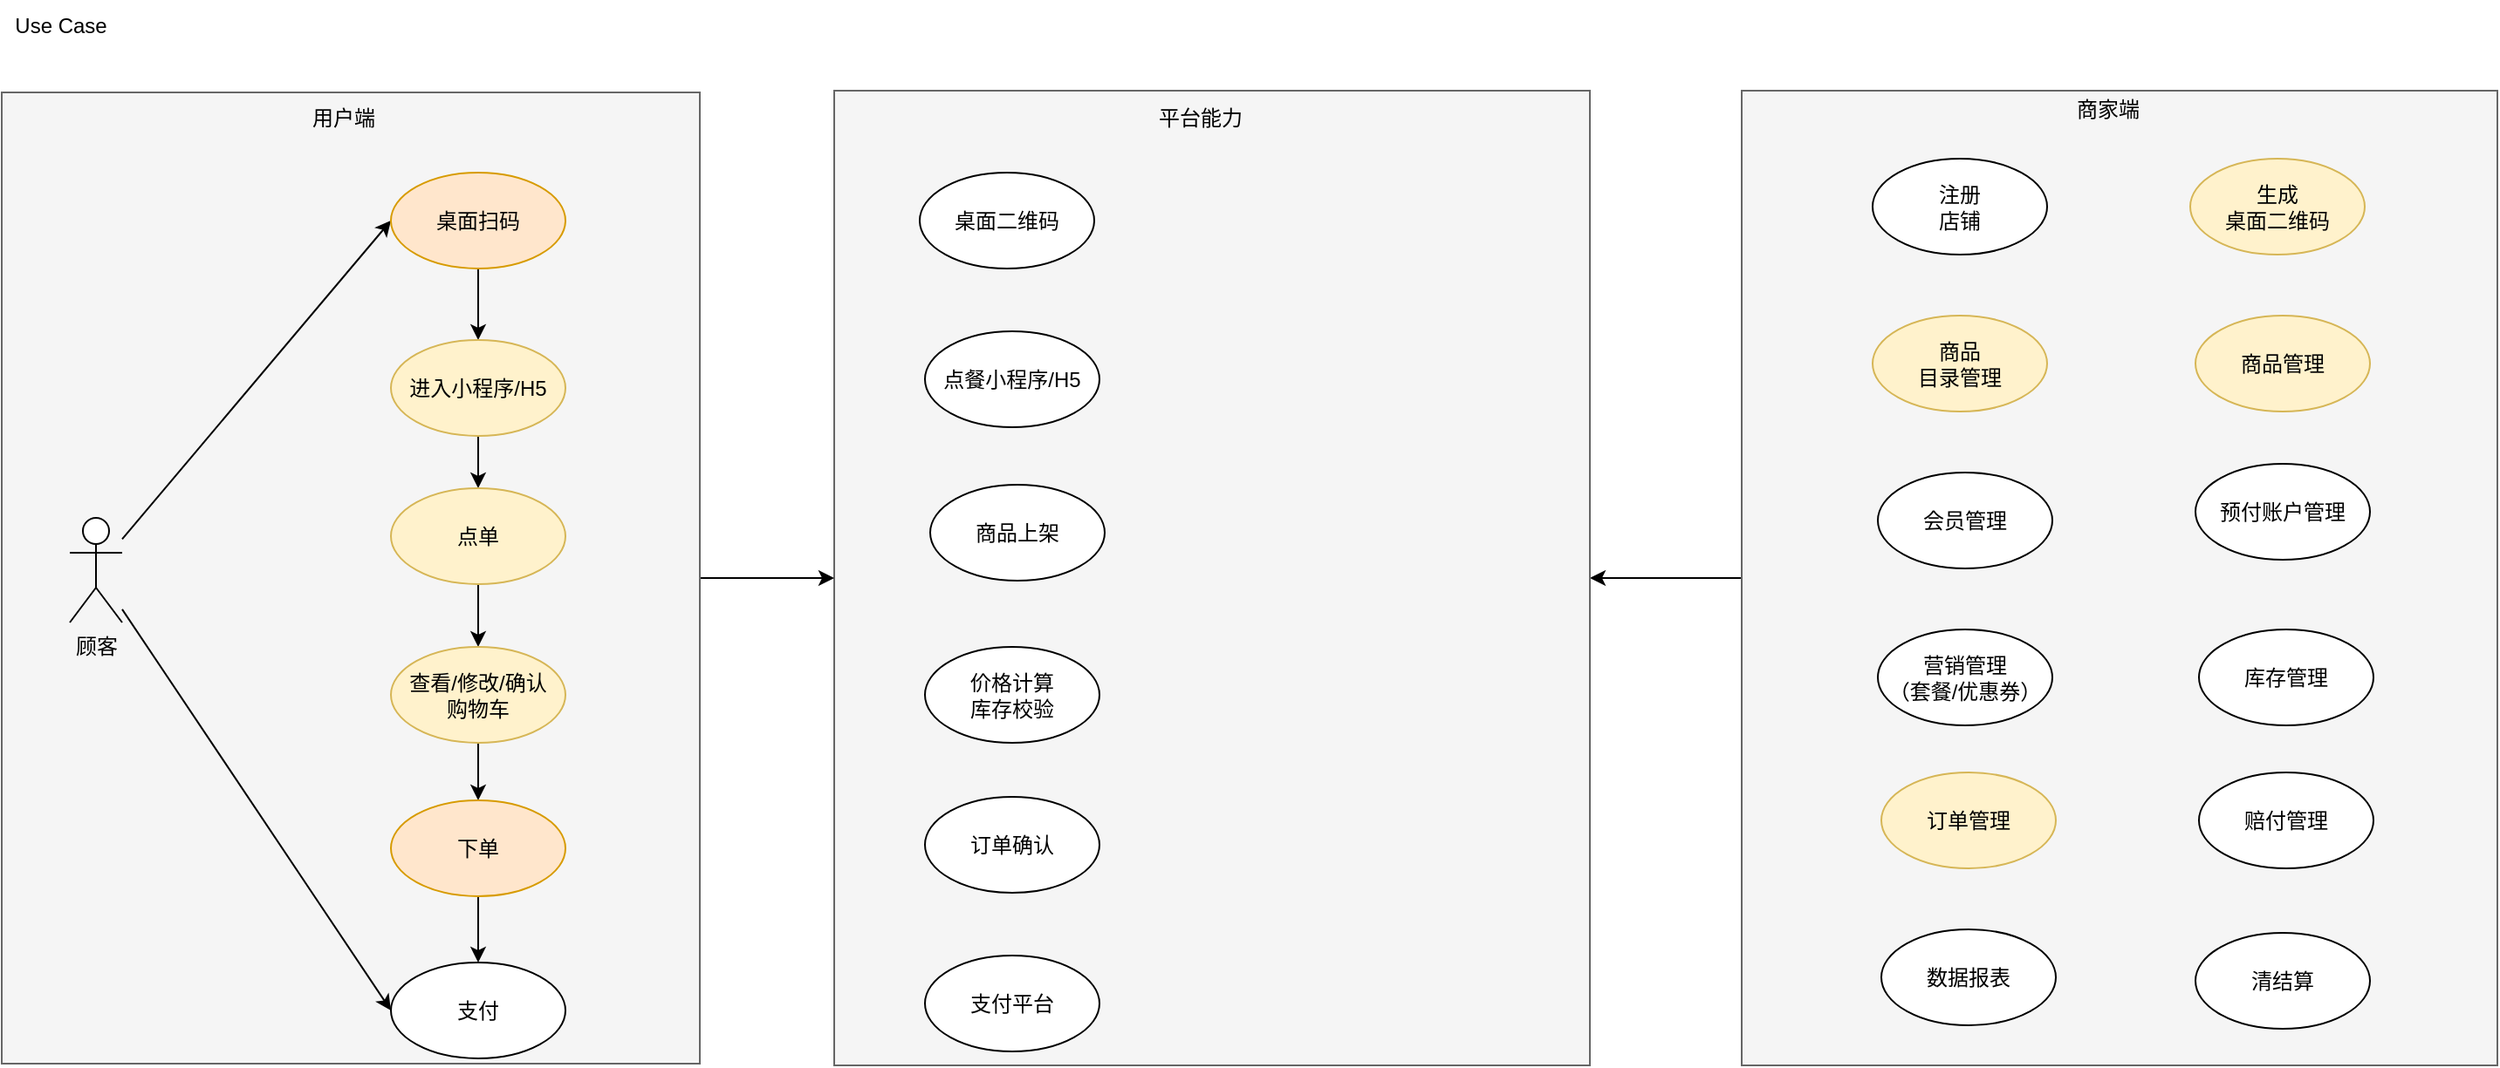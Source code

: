 <mxfile version="22.1.18" type="github">
  <diagram name="第 1 页" id="C6uemrq99qdhGbZKcxYd">
    <mxGraphModel dx="1354" dy="970" grid="0" gridSize="10" guides="1" tooltips="1" connect="1" arrows="1" fold="1" page="0" pageScale="1" pageWidth="827" pageHeight="1169" math="0" shadow="0">
      <root>
        <mxCell id="0" />
        <mxCell id="1" parent="0" />
        <mxCell id="IzQj0eirDtD4WqCbWgzO-42" style="edgeStyle=orthogonalEdgeStyle;rounded=0;orthogonalLoop=1;jettySize=auto;html=1;entryX=1;entryY=0.5;entryDx=0;entryDy=0;" edge="1" parent="1" source="IzQj0eirDtD4WqCbWgzO-39" target="IzQj0eirDtD4WqCbWgzO-23">
          <mxGeometry relative="1" as="geometry" />
        </mxCell>
        <mxCell id="IzQj0eirDtD4WqCbWgzO-39" value="" style="rounded=0;whiteSpace=wrap;html=1;fillColor=#f5f5f5;fontColor=#333333;strokeColor=#666666;" vertex="1" parent="1">
          <mxGeometry x="835" y="47" width="433" height="559" as="geometry" />
        </mxCell>
        <mxCell id="IzQj0eirDtD4WqCbWgzO-23" value="" style="rounded=0;whiteSpace=wrap;html=1;fillColor=#f5f5f5;fontColor=#333333;strokeColor=#666666;" vertex="1" parent="1">
          <mxGeometry x="315" y="47" width="433" height="559" as="geometry" />
        </mxCell>
        <mxCell id="IzQj0eirDtD4WqCbWgzO-40" style="edgeStyle=orthogonalEdgeStyle;rounded=0;orthogonalLoop=1;jettySize=auto;html=1;entryX=0;entryY=0.5;entryDx=0;entryDy=0;" edge="1" parent="1" source="IzQj0eirDtD4WqCbWgzO-22" target="IzQj0eirDtD4WqCbWgzO-23">
          <mxGeometry relative="1" as="geometry" />
        </mxCell>
        <mxCell id="IzQj0eirDtD4WqCbWgzO-22" value="" style="rounded=0;whiteSpace=wrap;html=1;fillColor=#f5f5f5;fontColor=#333333;strokeColor=#666666;" vertex="1" parent="1">
          <mxGeometry x="-162" y="48" width="400" height="557" as="geometry" />
        </mxCell>
        <mxCell id="IzQj0eirDtD4WqCbWgzO-4" style="rounded=0;orthogonalLoop=1;jettySize=auto;html=1;entryX=0;entryY=0.5;entryDx=0;entryDy=0;" edge="1" parent="1" source="IzQj0eirDtD4WqCbWgzO-1" target="IzQj0eirDtD4WqCbWgzO-3">
          <mxGeometry relative="1" as="geometry" />
        </mxCell>
        <mxCell id="IzQj0eirDtD4WqCbWgzO-15" style="rounded=0;orthogonalLoop=1;jettySize=auto;html=1;entryX=0;entryY=0.5;entryDx=0;entryDy=0;" edge="1" parent="1" source="IzQj0eirDtD4WqCbWgzO-1" target="IzQj0eirDtD4WqCbWgzO-13">
          <mxGeometry relative="1" as="geometry" />
        </mxCell>
        <mxCell id="IzQj0eirDtD4WqCbWgzO-1" value="顾客" style="shape=umlActor;verticalLabelPosition=bottom;verticalAlign=top;html=1;outlineConnect=0;" vertex="1" parent="1">
          <mxGeometry x="-123" y="292" width="30" height="60" as="geometry" />
        </mxCell>
        <mxCell id="IzQj0eirDtD4WqCbWgzO-2" value="Use Case" style="text;html=1;strokeColor=none;fillColor=none;align=center;verticalAlign=middle;whiteSpace=wrap;rounded=0;" vertex="1" parent="1">
          <mxGeometry x="-158" y="-5" width="60" height="30" as="geometry" />
        </mxCell>
        <mxCell id="IzQj0eirDtD4WqCbWgzO-6" style="edgeStyle=orthogonalEdgeStyle;rounded=0;orthogonalLoop=1;jettySize=auto;html=1;entryX=0.5;entryY=0;entryDx=0;entryDy=0;" edge="1" parent="1" source="IzQj0eirDtD4WqCbWgzO-3" target="IzQj0eirDtD4WqCbWgzO-5">
          <mxGeometry relative="1" as="geometry" />
        </mxCell>
        <mxCell id="IzQj0eirDtD4WqCbWgzO-3" value="桌面扫码" style="ellipse;whiteSpace=wrap;html=1;fillColor=#ffe6cc;strokeColor=#d79b00;" vertex="1" parent="1">
          <mxGeometry x="61" y="94" width="100" height="55" as="geometry" />
        </mxCell>
        <mxCell id="IzQj0eirDtD4WqCbWgzO-8" style="edgeStyle=orthogonalEdgeStyle;rounded=0;orthogonalLoop=1;jettySize=auto;html=1;" edge="1" parent="1" source="IzQj0eirDtD4WqCbWgzO-5" target="IzQj0eirDtD4WqCbWgzO-7">
          <mxGeometry relative="1" as="geometry" />
        </mxCell>
        <mxCell id="IzQj0eirDtD4WqCbWgzO-5" value="进入小程序/H5" style="ellipse;whiteSpace=wrap;html=1;fillColor=#fff2cc;strokeColor=#d6b656;" vertex="1" parent="1">
          <mxGeometry x="61" y="190" width="100" height="55" as="geometry" />
        </mxCell>
        <mxCell id="IzQj0eirDtD4WqCbWgzO-10" style="edgeStyle=orthogonalEdgeStyle;rounded=0;orthogonalLoop=1;jettySize=auto;html=1;entryX=0.5;entryY=0;entryDx=0;entryDy=0;" edge="1" parent="1" source="IzQj0eirDtD4WqCbWgzO-7" target="IzQj0eirDtD4WqCbWgzO-9">
          <mxGeometry relative="1" as="geometry" />
        </mxCell>
        <mxCell id="IzQj0eirDtD4WqCbWgzO-7" value="点单" style="ellipse;whiteSpace=wrap;html=1;fillColor=#fff2cc;strokeColor=#d6b656;" vertex="1" parent="1">
          <mxGeometry x="61" y="275" width="100" height="55" as="geometry" />
        </mxCell>
        <mxCell id="IzQj0eirDtD4WqCbWgzO-12" style="edgeStyle=orthogonalEdgeStyle;rounded=0;orthogonalLoop=1;jettySize=auto;html=1;entryX=0.5;entryY=0;entryDx=0;entryDy=0;" edge="1" parent="1" source="IzQj0eirDtD4WqCbWgzO-9" target="IzQj0eirDtD4WqCbWgzO-11">
          <mxGeometry relative="1" as="geometry" />
        </mxCell>
        <mxCell id="IzQj0eirDtD4WqCbWgzO-9" value="查看/修改/确认&lt;br&gt;购物车" style="ellipse;whiteSpace=wrap;html=1;fillColor=#fff2cc;strokeColor=#d6b656;" vertex="1" parent="1">
          <mxGeometry x="61" y="366" width="100" height="55" as="geometry" />
        </mxCell>
        <mxCell id="IzQj0eirDtD4WqCbWgzO-14" style="edgeStyle=orthogonalEdgeStyle;rounded=0;orthogonalLoop=1;jettySize=auto;html=1;entryX=0.5;entryY=0;entryDx=0;entryDy=0;" edge="1" parent="1" source="IzQj0eirDtD4WqCbWgzO-11" target="IzQj0eirDtD4WqCbWgzO-13">
          <mxGeometry relative="1" as="geometry" />
        </mxCell>
        <mxCell id="IzQj0eirDtD4WqCbWgzO-11" value="下单" style="ellipse;whiteSpace=wrap;html=1;fillColor=#ffe6cc;strokeColor=#d79b00;" vertex="1" parent="1">
          <mxGeometry x="61" y="454" width="100" height="55" as="geometry" />
        </mxCell>
        <mxCell id="IzQj0eirDtD4WqCbWgzO-13" value="支付" style="ellipse;whiteSpace=wrap;html=1;" vertex="1" parent="1">
          <mxGeometry x="61" y="547" width="100" height="55" as="geometry" />
        </mxCell>
        <mxCell id="IzQj0eirDtD4WqCbWgzO-16" value="桌面二维码" style="ellipse;whiteSpace=wrap;html=1;" vertex="1" parent="1">
          <mxGeometry x="364" y="94" width="100" height="55" as="geometry" />
        </mxCell>
        <mxCell id="IzQj0eirDtD4WqCbWgzO-17" value="点餐小程序/H5" style="ellipse;whiteSpace=wrap;html=1;" vertex="1" parent="1">
          <mxGeometry x="367" y="185" width="100" height="55" as="geometry" />
        </mxCell>
        <mxCell id="IzQj0eirDtD4WqCbWgzO-18" value="商品上架" style="ellipse;whiteSpace=wrap;html=1;" vertex="1" parent="1">
          <mxGeometry x="370" y="273" width="100" height="55" as="geometry" />
        </mxCell>
        <mxCell id="IzQj0eirDtD4WqCbWgzO-19" value="价格计算&lt;br&gt;库存校验" style="ellipse;whiteSpace=wrap;html=1;" vertex="1" parent="1">
          <mxGeometry x="367" y="366" width="100" height="55" as="geometry" />
        </mxCell>
        <mxCell id="IzQj0eirDtD4WqCbWgzO-20" value="订单确认" style="ellipse;whiteSpace=wrap;html=1;" vertex="1" parent="1">
          <mxGeometry x="367" y="452" width="100" height="55" as="geometry" />
        </mxCell>
        <mxCell id="IzQj0eirDtD4WqCbWgzO-21" value="支付平台" style="ellipse;whiteSpace=wrap;html=1;" vertex="1" parent="1">
          <mxGeometry x="367" y="543" width="100" height="55" as="geometry" />
        </mxCell>
        <mxCell id="IzQj0eirDtD4WqCbWgzO-24" value="用户端" style="text;html=1;strokeColor=none;fillColor=none;align=center;verticalAlign=middle;whiteSpace=wrap;rounded=0;" vertex="1" parent="1">
          <mxGeometry x="4" y="48" width="60" height="30" as="geometry" />
        </mxCell>
        <mxCell id="IzQj0eirDtD4WqCbWgzO-25" value="平台能力" style="text;html=1;strokeColor=none;fillColor=none;align=center;verticalAlign=middle;whiteSpace=wrap;rounded=0;" vertex="1" parent="1">
          <mxGeometry x="495" y="48" width="60" height="30" as="geometry" />
        </mxCell>
        <mxCell id="IzQj0eirDtD4WqCbWgzO-26" value="商家端" style="text;html=1;strokeColor=none;fillColor=none;align=center;verticalAlign=middle;whiteSpace=wrap;rounded=0;" vertex="1" parent="1">
          <mxGeometry x="1015" y="43" width="60" height="30" as="geometry" />
        </mxCell>
        <mxCell id="IzQj0eirDtD4WqCbWgzO-27" value="注册&lt;br&gt;店铺" style="ellipse;whiteSpace=wrap;html=1;" vertex="1" parent="1">
          <mxGeometry x="910" y="86" width="100" height="55" as="geometry" />
        </mxCell>
        <mxCell id="IzQj0eirDtD4WqCbWgzO-28" value="生成&lt;br&gt;桌面二维码" style="ellipse;whiteSpace=wrap;html=1;fillColor=#fff2cc;strokeColor=#d6b656;" vertex="1" parent="1">
          <mxGeometry x="1092" y="86" width="100" height="55" as="geometry" />
        </mxCell>
        <mxCell id="IzQj0eirDtD4WqCbWgzO-29" value="商品&lt;br&gt;目录管理" style="ellipse;whiteSpace=wrap;html=1;fillColor=#fff2cc;strokeColor=#d6b656;" vertex="1" parent="1">
          <mxGeometry x="910" y="176" width="100" height="55" as="geometry" />
        </mxCell>
        <mxCell id="IzQj0eirDtD4WqCbWgzO-30" value="商品管理" style="ellipse;whiteSpace=wrap;html=1;fillColor=#fff2cc;strokeColor=#d6b656;" vertex="1" parent="1">
          <mxGeometry x="1095" y="176" width="100" height="55" as="geometry" />
        </mxCell>
        <mxCell id="IzQj0eirDtD4WqCbWgzO-31" value="营销管理&lt;br&gt;（套餐/优惠券）" style="ellipse;whiteSpace=wrap;html=1;" vertex="1" parent="1">
          <mxGeometry x="913" y="356" width="100" height="55" as="geometry" />
        </mxCell>
        <mxCell id="IzQj0eirDtD4WqCbWgzO-32" value="预付账户管理" style="ellipse;whiteSpace=wrap;html=1;" vertex="1" parent="1">
          <mxGeometry x="1095" y="261" width="100" height="55" as="geometry" />
        </mxCell>
        <mxCell id="IzQj0eirDtD4WqCbWgzO-33" value="会员管理" style="ellipse;whiteSpace=wrap;html=1;" vertex="1" parent="1">
          <mxGeometry x="913" y="266" width="100" height="55" as="geometry" />
        </mxCell>
        <mxCell id="IzQj0eirDtD4WqCbWgzO-34" value="库存管理" style="ellipse;whiteSpace=wrap;html=1;" vertex="1" parent="1">
          <mxGeometry x="1097" y="356" width="100" height="55" as="geometry" />
        </mxCell>
        <mxCell id="IzQj0eirDtD4WqCbWgzO-35" value="订单管理" style="ellipse;whiteSpace=wrap;html=1;fillColor=#fff2cc;strokeColor=#d6b656;" vertex="1" parent="1">
          <mxGeometry x="915" y="438" width="100" height="55" as="geometry" />
        </mxCell>
        <mxCell id="IzQj0eirDtD4WqCbWgzO-36" value="赔付管理" style="ellipse;whiteSpace=wrap;html=1;" vertex="1" parent="1">
          <mxGeometry x="1097" y="438" width="100" height="55" as="geometry" />
        </mxCell>
        <mxCell id="IzQj0eirDtD4WqCbWgzO-37" value="数据报表" style="ellipse;whiteSpace=wrap;html=1;" vertex="1" parent="1">
          <mxGeometry x="915" y="528" width="100" height="55" as="geometry" />
        </mxCell>
        <mxCell id="IzQj0eirDtD4WqCbWgzO-38" value="清结算" style="ellipse;whiteSpace=wrap;html=1;" vertex="1" parent="1">
          <mxGeometry x="1095" y="530" width="100" height="55" as="geometry" />
        </mxCell>
      </root>
    </mxGraphModel>
  </diagram>
</mxfile>
